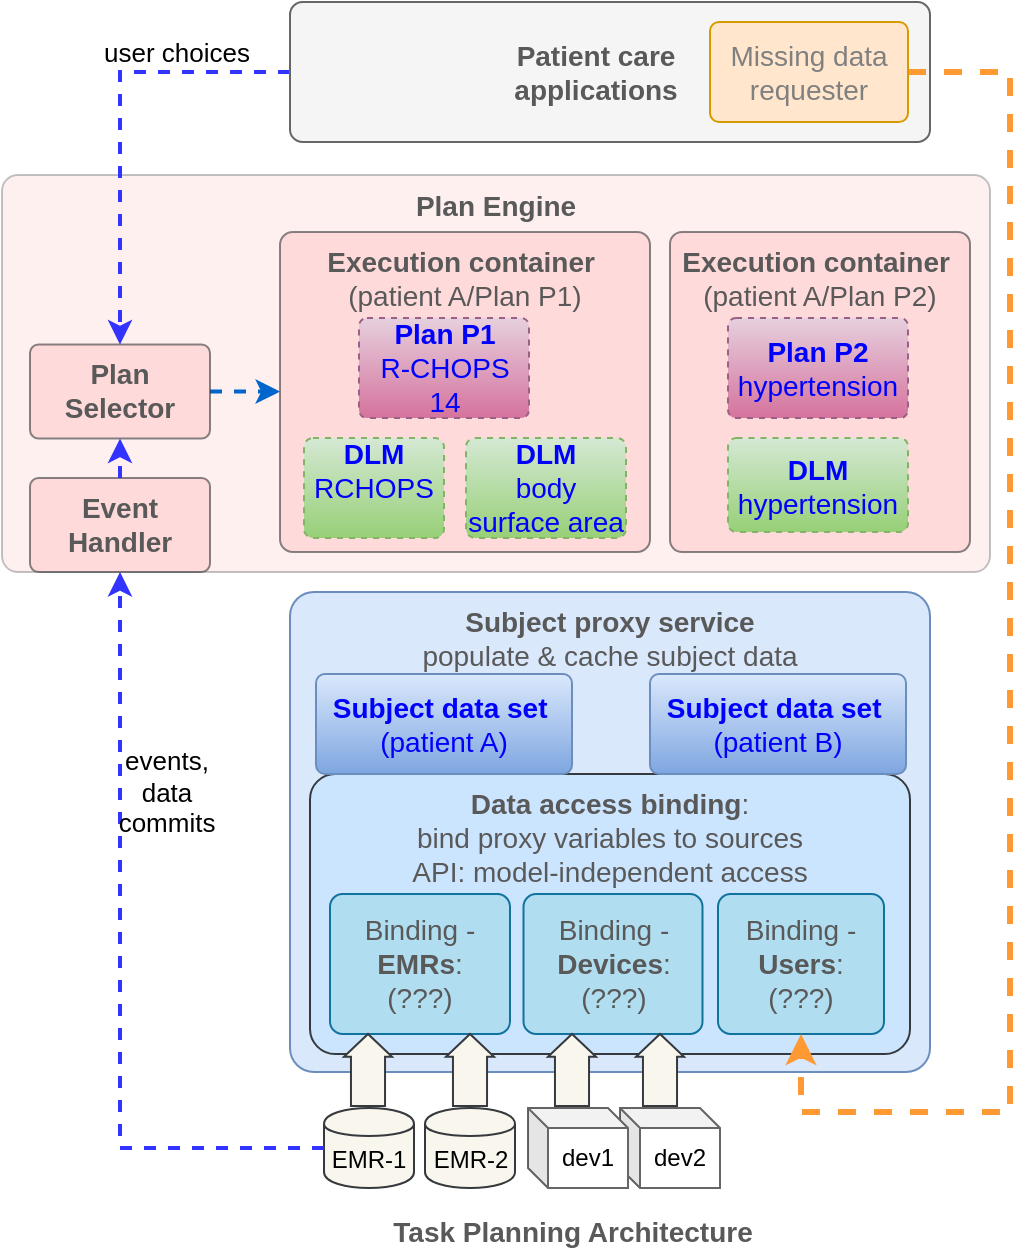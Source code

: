 <mxfile version="12.6.5" type="device"><diagram id="rPqYKw0XkUStUfhil55z" name="Page-1"><mxGraphModel dx="1366" dy="816" grid="1" gridSize="10" guides="1" tooltips="1" connect="1" arrows="1" fold="1" page="1" pageScale="1" pageWidth="850" pageHeight="1100" math="0" shadow="0"><root><mxCell id="0"/><mxCell id="1" parent="0"/><mxCell id="cPz6lYKXeuUxavjR1EJe-4" value="&lt;span style=&quot;font-size: 14px&quot;&gt;Plan Engine&lt;br&gt;&lt;/span&gt;" style="rounded=1;whiteSpace=wrap;html=1;fillColor=#ffcccc;fontSize=14;arcSize=4;verticalAlign=top;strokeWidth=1;strokeColor=#36393d;fontStyle=1;opacity=30;fontColor=#595959;" parent="1" vertex="1"><mxGeometry x="66" y="251.5" width="494" height="198.5" as="geometry"/></mxCell><mxCell id="yQl8Lhh6X1wwiBJ0dWMf-6" value="dev2" style="shape=cube;whiteSpace=wrap;html=1;boundedLbl=1;backgroundOutline=1;darkOpacity=0.05;darkOpacity2=0.1;strokeColor=#666666;strokeWidth=1;fontColor=#000000;size=10;fontStyle=0" parent="1" vertex="1"><mxGeometry x="375" y="718" width="50" height="40" as="geometry"/></mxCell><mxCell id="V14e3iwiFZ1tYx3eXrdC-17" value="&lt;span style=&quot;font-size: 14px&quot;&gt;&lt;span&gt;Execution container&lt;/span&gt;&lt;span style=&quot;font-weight: normal&quot;&gt;&amp;nbsp;&lt;br&gt;(patient A/Plan P1)&lt;/span&gt;&lt;br&gt;&lt;/span&gt;" style="rounded=1;whiteSpace=wrap;html=1;fillColor=#ffcccc;fontSize=14;arcSize=4;verticalAlign=top;strokeWidth=1;strokeColor=#36393d;fontStyle=1;opacity=60;fontColor=#595959;" parent="1" vertex="1"><mxGeometry x="205" y="280" width="185" height="160" as="geometry"/></mxCell><mxCell id="LgAnmucbh_W9RgHVVYhs-1" value="&lt;span style=&quot;font-size: 14px&quot;&gt;&lt;span&gt;&lt;b&gt;Plan P1&lt;br&gt;&lt;/b&gt;&lt;/span&gt;&lt;/span&gt;R-CHOPS 14&lt;span style=&quot;font-size: 14px&quot;&gt;&lt;br&gt;&lt;/span&gt;" style="rounded=1;whiteSpace=wrap;html=1;strokeColor=#996185;fillColor=#e6d0de;fontSize=14;arcSize=8;gradientColor=#d5739d;dashed=1;fontColor=#0000FF;fontStyle=0" parent="1" vertex="1"><mxGeometry x="244.5" y="323" width="85" height="50" as="geometry"/></mxCell><mxCell id="LgAnmucbh_W9RgHVVYhs-2" value="&lt;span style=&quot;font-size: 14px&quot;&gt;&lt;span&gt;&lt;b&gt;Subject proxy service&lt;/b&gt;&lt;br&gt;&lt;/span&gt;populate &amp;amp; cache subject data&lt;br&gt;&lt;/span&gt;" style="rounded=1;whiteSpace=wrap;html=1;strokeColor=#6c8ebf;fillColor=#dae8fc;fontSize=14;arcSize=5;verticalAlign=top;fontColor=#595959;fontStyle=0" parent="1" vertex="1"><mxGeometry x="210" y="460" width="320" height="240" as="geometry"/></mxCell><mxCell id="LgAnmucbh_W9RgHVVYhs-3" value="&lt;span style=&quot;font-size: 14px&quot;&gt;&lt;b&gt;DLM &lt;/b&gt;RCHOPS&lt;br&gt;&lt;br&gt;&lt;/span&gt;" style="rounded=1;whiteSpace=wrap;html=1;strokeColor=#82b366;fillColor=#d5e8d4;fontSize=14;arcSize=9;gradientColor=#97d077;dashed=1;fontColor=#0000FF;fontStyle=0" parent="1" vertex="1"><mxGeometry x="217" y="383" width="70" height="50" as="geometry"/></mxCell><mxCell id="LgAnmucbh_W9RgHVVYhs-4" value="&lt;span style=&quot;font-size: 14px&quot;&gt;&lt;span&gt;&lt;b&gt;Data access binding&lt;/b&gt;:&lt;br&gt;&lt;/span&gt;&lt;/span&gt;bind proxy variables to sources&lt;span style=&quot;font-size: 14px&quot;&gt;&lt;span&gt;&lt;br&gt;&lt;/span&gt;API: model-independent access&lt;br&gt;&lt;/span&gt;" style="rounded=1;whiteSpace=wrap;html=1;strokeColor=#36393d;fillColor=#cce5ff;fontSize=14;arcSize=9;verticalAlign=top;fontStyle=0;fontColor=#595959;" parent="1" vertex="1"><mxGeometry x="220" y="551" width="300" height="140" as="geometry"/></mxCell><mxCell id="V14e3iwiFZ1tYx3eXrdC-3" value="&lt;span style=&quot;font-size: 14px&quot;&gt;&lt;span&gt;Binding - &lt;br&gt;&lt;b&gt;Users&lt;/b&gt;:&lt;br&gt;&lt;/span&gt;(???)&lt;br&gt;&lt;/span&gt;" style="rounded=1;whiteSpace=wrap;html=1;strokeColor=#10739e;fillColor=#b1ddf0;fontSize=14;arcSize=9;fontStyle=0;fontColor=#595959;" parent="1" vertex="1"><mxGeometry x="424" y="611" width="83" height="70" as="geometry"/></mxCell><mxCell id="V14e3iwiFZ1tYx3eXrdC-15" value="&lt;span style=&quot;font-size: 14px&quot;&gt;&lt;span&gt;Binding - &lt;br&gt;&lt;b&gt;Devices&lt;/b&gt;:&lt;br&gt;&lt;/span&gt;(???)&lt;br&gt;&lt;/span&gt;" style="rounded=1;whiteSpace=wrap;html=1;strokeColor=#10739e;fillColor=#b1ddf0;fontSize=14;arcSize=9;fontStyle=0;fontColor=#595959;" parent="1" vertex="1"><mxGeometry x="326.75" y="611" width="89.5" height="70" as="geometry"/></mxCell><mxCell id="V14e3iwiFZ1tYx3eXrdC-16" value="&lt;span style=&quot;font-size: 14px&quot;&gt;&lt;span&gt;Binding - &lt;br&gt;&lt;b&gt;EMRs&lt;/b&gt;:&lt;br&gt;&lt;/span&gt;(???)&lt;br&gt;&lt;/span&gt;" style="rounded=1;whiteSpace=wrap;html=1;strokeColor=#10739e;fillColor=#b1ddf0;fontSize=14;arcSize=9;fontStyle=0;fontColor=#595959;" parent="1" vertex="1"><mxGeometry x="230" y="611" width="90" height="70" as="geometry"/></mxCell><mxCell id="yQl8Lhh6X1wwiBJ0dWMf-41" style="edgeStyle=orthogonalEdgeStyle;rounded=0;orthogonalLoop=1;jettySize=auto;html=1;exitX=1;exitY=0.5;exitDx=0;exitDy=0;entryX=0;entryY=0.5;entryDx=0;entryDy=0;dashed=1;strokeColor=#0066CC;strokeWidth=2;fontSize=12;fontColor=#666666;fontStyle=0" parent="1" source="yQl8Lhh6X1wwiBJ0dWMf-2" target="V14e3iwiFZ1tYx3eXrdC-17" edge="1"><mxGeometry relative="1" as="geometry"/></mxCell><mxCell id="yQl8Lhh6X1wwiBJ0dWMf-2" value="&lt;span style=&quot;font-size: 14px&quot;&gt;&lt;span&gt;Plan Selector&lt;/span&gt;&lt;br&gt;&lt;/span&gt;" style="rounded=1;whiteSpace=wrap;html=1;strokeColor=#36393d;fillColor=#ffcccc;fontSize=14;arcSize=9;verticalAlign=top;fontStyle=1;opacity=60;fontColor=#595959;" parent="1" vertex="1"><mxGeometry x="80" y="336.25" width="90" height="47" as="geometry"/></mxCell><mxCell id="yQl8Lhh6X1wwiBJ0dWMf-3" value="EMR-1" style="shape=cylinder;whiteSpace=wrap;html=1;boundedLbl=1;backgroundOutline=1;strokeColor=#36393d;strokeWidth=1;fillColor=#f9f7ed;fontStyle=0" parent="1" vertex="1"><mxGeometry x="227" y="718" width="45" height="40" as="geometry"/></mxCell><mxCell id="yQl8Lhh6X1wwiBJ0dWMf-4" value="EMR-2" style="shape=cylinder;whiteSpace=wrap;html=1;boundedLbl=1;backgroundOutline=1;strokeColor=#36393d;strokeWidth=1;fillColor=#f9f7ed;fontStyle=0" parent="1" vertex="1"><mxGeometry x="277.5" y="718" width="45" height="40" as="geometry"/></mxCell><mxCell id="yQl8Lhh6X1wwiBJ0dWMf-5" value="dev1" style="shape=cube;whiteSpace=wrap;html=1;boundedLbl=1;backgroundOutline=1;darkOpacity=0.05;darkOpacity2=0.1;strokeColor=#666666;strokeWidth=1;fontColor=#000000;size=10;fontStyle=0" parent="1" vertex="1"><mxGeometry x="329" y="718" width="50" height="40" as="geometry"/></mxCell><mxCell id="yQl8Lhh6X1wwiBJ0dWMf-34" value="" style="html=1;shadow=0;align=center;verticalAlign=middle;shape=mxgraph.arrows2.arrow;dy=0.29;dx=11.4;direction=north;notch=0;fillColor=#f9f7ed;strokeColor=#36393d;fontStyle=0" parent="1" vertex="1"><mxGeometry x="237" y="681" width="24" height="36" as="geometry"/></mxCell><mxCell id="yQl8Lhh6X1wwiBJ0dWMf-36" value="" style="html=1;shadow=0;align=center;verticalAlign=middle;shape=mxgraph.arrows2.arrow;dy=0.29;dx=11.4;direction=north;notch=0;fillColor=#f9f7ed;strokeColor=#36393d;fontStyle=0" parent="1" vertex="1"><mxGeometry x="288" y="681" width="24" height="36" as="geometry"/></mxCell><mxCell id="yQl8Lhh6X1wwiBJ0dWMf-37" value="" style="html=1;shadow=0;align=center;verticalAlign=middle;shape=mxgraph.arrows2.arrow;dy=0.29;dx=11.4;direction=north;notch=0;fillColor=#f9f7ed;strokeColor=#36393d;fontStyle=0" parent="1" vertex="1"><mxGeometry x="339" y="681" width="24" height="36" as="geometry"/></mxCell><mxCell id="yQl8Lhh6X1wwiBJ0dWMf-38" value="" style="html=1;shadow=0;align=center;verticalAlign=middle;shape=mxgraph.arrows2.arrow;dy=0.29;dx=11.4;direction=north;notch=0;fillColor=#f9f7ed;strokeColor=#36393d;fontStyle=0" parent="1" vertex="1"><mxGeometry x="383" y="681" width="24" height="36" as="geometry"/></mxCell><mxCell id="yQl8Lhh6X1wwiBJ0dWMf-50" style="edgeStyle=orthogonalEdgeStyle;rounded=0;orthogonalLoop=1;jettySize=auto;html=1;exitX=0;exitY=0.5;exitDx=0;exitDy=0;entryX=0.5;entryY=0;entryDx=0;entryDy=0;dashed=1;strokeColor=#3333FF;strokeWidth=2;fontSize=12;fontColor=#666666;fontStyle=0" parent="1" source="yQl8Lhh6X1wwiBJ0dWMf-39" target="yQl8Lhh6X1wwiBJ0dWMf-2" edge="1"><mxGeometry relative="1" as="geometry"/></mxCell><mxCell id="yQl8Lhh6X1wwiBJ0dWMf-39" value="&lt;span style=&quot;font-size: 14px&quot;&gt;&lt;span&gt;Patient care&lt;br&gt;applications&lt;/span&gt;&lt;br&gt;&lt;/span&gt;" style="rounded=1;whiteSpace=wrap;html=1;strokeColor=#666666;fillColor=#f5f5f5;fontSize=14;arcSize=9;verticalAlign=middle;fontStyle=1;align=center;spacingRight=14;fontColor=#595959;" parent="1" vertex="1"><mxGeometry x="210" y="165" width="320" height="70" as="geometry"/></mxCell><mxCell id="yQl8Lhh6X1wwiBJ0dWMf-49" style="edgeStyle=orthogonalEdgeStyle;rounded=0;orthogonalLoop=1;jettySize=auto;html=1;exitX=1;exitY=0.5;exitDx=0;exitDy=0;entryX=0.5;entryY=1;entryDx=0;entryDy=0;dashed=1;strokeWidth=3;fontSize=12;fontColor=#666666;strokeColor=#FF9933;fontStyle=0" parent="1" source="yQl8Lhh6X1wwiBJ0dWMf-45" target="V14e3iwiFZ1tYx3eXrdC-3" edge="1"><mxGeometry relative="1" as="geometry"><Array as="points"><mxPoint x="570" y="200"/><mxPoint x="570" y="720"/><mxPoint x="466" y="720"/></Array></mxGeometry></mxCell><mxCell id="yQl8Lhh6X1wwiBJ0dWMf-45" value="&lt;span style=&quot;font-size: 14px&quot;&gt;&lt;span&gt;Missing data requester&lt;/span&gt;&lt;br&gt;&lt;/span&gt;" style="rounded=1;whiteSpace=wrap;html=1;strokeColor=#d79b00;fillColor=#ffe6cc;fontSize=14;arcSize=9;verticalAlign=middle;fontStyle=0;fontColor=#808080;" parent="1" vertex="1"><mxGeometry x="420" y="175" width="99" height="50" as="geometry"/></mxCell><mxCell id="82vzWSpb6YkTkdmeMlox-5" style="edgeStyle=orthogonalEdgeStyle;rounded=0;orthogonalLoop=1;jettySize=auto;html=1;exitX=0.5;exitY=1;exitDx=0;exitDy=0;strokeColor=#3333FF;fontColor=#000000;fontStyle=0" parent="1" source="LgAnmucbh_W9RgHVVYhs-4" target="LgAnmucbh_W9RgHVVYhs-4" edge="1"><mxGeometry relative="1" as="geometry"/></mxCell><mxCell id="cPz6lYKXeuUxavjR1EJe-1" style="edgeStyle=orthogonalEdgeStyle;rounded=0;orthogonalLoop=1;jettySize=auto;html=1;exitX=0;exitY=0.5;exitDx=0;exitDy=0;entryX=0.5;entryY=1;entryDx=0;entryDy=0;dashed=1;strokeColor=#3333FF;strokeWidth=2;fontSize=12;fontColor=#666666;fontStyle=0" parent="1" source="yQl8Lhh6X1wwiBJ0dWMf-3" target="-edusZmxIcytNmUXt3vP-2" edge="1"><mxGeometry relative="1" as="geometry"><mxPoint x="220" y="210" as="sourcePoint"/><mxPoint x="125" y="380" as="targetPoint"/></mxGeometry></mxCell><mxCell id="cPz6lYKXeuUxavjR1EJe-2" value="user choices" style="text;html=1;align=center;verticalAlign=middle;resizable=0;points=[];autosize=1;fontSize=13;fontStyle=0" parent="1" vertex="1"><mxGeometry x="108" y="180" width="90" height="20" as="geometry"/></mxCell><mxCell id="cPz6lYKXeuUxavjR1EJe-3" value="events,&lt;br&gt;data&lt;br&gt;commits" style="text;html=1;align=center;verticalAlign=middle;resizable=0;points=[];autosize=1;fontSize=13;fontStyle=0" parent="1" vertex="1"><mxGeometry x="118" y="535" width="60" height="50" as="geometry"/></mxCell><mxCell id="cPz6lYKXeuUxavjR1EJe-5" value="Task Planning Architecture" style="text;html=1;align=center;verticalAlign=middle;resizable=0;points=[];autosize=1;fontSize=14;fontColor=#595959;fontStyle=1" parent="1" vertex="1"><mxGeometry x="251" y="770" width="200" height="20" as="geometry"/></mxCell><mxCell id="-edusZmxIcytNmUXt3vP-2" value="&lt;span style=&quot;font-size: 14px&quot;&gt;&lt;span&gt;Event Handler&lt;/span&gt;&lt;br&gt;&lt;/span&gt;" style="rounded=1;whiteSpace=wrap;html=1;strokeColor=#36393d;fillColor=#ffcccc;fontSize=14;arcSize=9;verticalAlign=top;fontStyle=1;opacity=60;fontColor=#595959;" parent="1" vertex="1"><mxGeometry x="80" y="403" width="90" height="47" as="geometry"/></mxCell><mxCell id="3bL4MzGMZ_pY7gx1dd-l-1" value="&lt;span style=&quot;font-size: 14px&quot;&gt;&lt;span&gt;&lt;b&gt;DLM &lt;/b&gt;&lt;br&gt;body surface area&lt;/span&gt;&lt;br&gt;&lt;/span&gt;" style="rounded=1;whiteSpace=wrap;html=1;strokeColor=#82b366;fillColor=#d5e8d4;fontSize=14;arcSize=9;gradientColor=#97d077;dashed=1;fontColor=#0000FF;fontStyle=0" vertex="1" parent="1"><mxGeometry x="298" y="383" width="80" height="50" as="geometry"/></mxCell><mxCell id="3bL4MzGMZ_pY7gx1dd-l-2" value="&lt;span style=&quot;font-size: 14px&quot;&gt;&lt;span&gt;&lt;b&gt;Subject data set&amp;nbsp;&lt;/b&gt;&lt;br&gt;(patient A)&lt;/span&gt;&lt;br&gt;&lt;/span&gt;" style="rounded=1;whiteSpace=wrap;html=1;strokeColor=#6c8ebf;fillColor=#dae8fc;fontSize=14;arcSize=9;fontStyle=0;gradientColor=#7ea6e0;fontColor=#0000FF;" vertex="1" parent="1"><mxGeometry x="223" y="501" width="128" height="50" as="geometry"/></mxCell><mxCell id="3bL4MzGMZ_pY7gx1dd-l-3" value="&lt;span style=&quot;font-size: 14px&quot;&gt;&lt;span&gt;Execution container&lt;/span&gt;&lt;span style=&quot;font-weight: normal&quot;&gt;&amp;nbsp;&lt;br&gt;(patient A/Plan P2)&lt;/span&gt;&lt;br&gt;&lt;/span&gt;" style="rounded=1;whiteSpace=wrap;html=1;fillColor=#ffcccc;fontSize=14;arcSize=4;verticalAlign=top;strokeWidth=1;strokeColor=#36393d;fontStyle=1;opacity=60;fontColor=#595959;" vertex="1" parent="1"><mxGeometry x="400" y="280" width="150" height="160" as="geometry"/></mxCell><mxCell id="3bL4MzGMZ_pY7gx1dd-l-4" value="&lt;span style=&quot;font-size: 14px&quot;&gt;&lt;span&gt;&lt;b&gt;Plan P2&lt;br&gt;&lt;/b&gt;&lt;/span&gt;&lt;/span&gt;hypertension&lt;span style=&quot;font-size: 14px&quot;&gt;&lt;br&gt;&lt;/span&gt;" style="rounded=1;whiteSpace=wrap;html=1;strokeColor=#996185;fillColor=#e6d0de;fontSize=14;arcSize=8;gradientColor=#d5739d;dashed=1;fontColor=#0000FF;fontStyle=0" vertex="1" parent="1"><mxGeometry x="429" y="323" width="90" height="50" as="geometry"/></mxCell><mxCell id="3bL4MzGMZ_pY7gx1dd-l-5" value="&lt;span style=&quot;font-size: 14px&quot;&gt;&lt;b&gt;DLM &lt;br&gt;&lt;/b&gt;hypertension&lt;br&gt;&lt;/span&gt;" style="rounded=1;whiteSpace=wrap;html=1;strokeColor=#82b366;fillColor=#d5e8d4;fontSize=14;arcSize=9;gradientColor=#97d077;dashed=1;fontColor=#0000FF;fontStyle=0" vertex="1" parent="1"><mxGeometry x="429" y="383" width="90" height="47" as="geometry"/></mxCell><mxCell id="3bL4MzGMZ_pY7gx1dd-l-7" value="&lt;span style=&quot;font-size: 14px&quot;&gt;&lt;span&gt;&lt;b&gt;Subject data set&amp;nbsp;&lt;/b&gt;&lt;br&gt;(patient B)&lt;/span&gt;&lt;br&gt;&lt;/span&gt;" style="rounded=1;whiteSpace=wrap;html=1;strokeColor=#6c8ebf;fillColor=#dae8fc;fontSize=14;arcSize=9;fontStyle=0;gradientColor=#7ea6e0;fontColor=#0000FF;" vertex="1" parent="1"><mxGeometry x="390" y="501" width="128" height="50" as="geometry"/></mxCell><mxCell id="3bL4MzGMZ_pY7gx1dd-l-8" style="edgeStyle=orthogonalEdgeStyle;rounded=0;orthogonalLoop=1;jettySize=auto;html=1;exitX=0.5;exitY=0;exitDx=0;exitDy=0;entryX=0.5;entryY=1;entryDx=0;entryDy=0;dashed=1;strokeColor=#3333FF;strokeWidth=2;fontSize=12;fontColor=#666666;fontStyle=0" edge="1" parent="1" source="-edusZmxIcytNmUXt3vP-2" target="yQl8Lhh6X1wwiBJ0dWMf-2"><mxGeometry relative="1" as="geometry"><mxPoint x="237" y="748" as="sourcePoint"/><mxPoint x="135" y="450" as="targetPoint"/></mxGeometry></mxCell></root></mxGraphModel></diagram></mxfile>